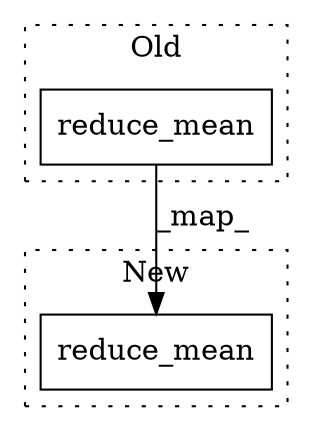 digraph G {
subgraph cluster0 {
1 [label="reduce_mean" a="32" s="1954,1995" l="12,1" shape="box"];
label = "Old";
style="dotted";
}
subgraph cluster1 {
2 [label="reduce_mean" a="32" s="1584,1625" l="12,1" shape="box"];
label = "New";
style="dotted";
}
1 -> 2 [label="_map_"];
}